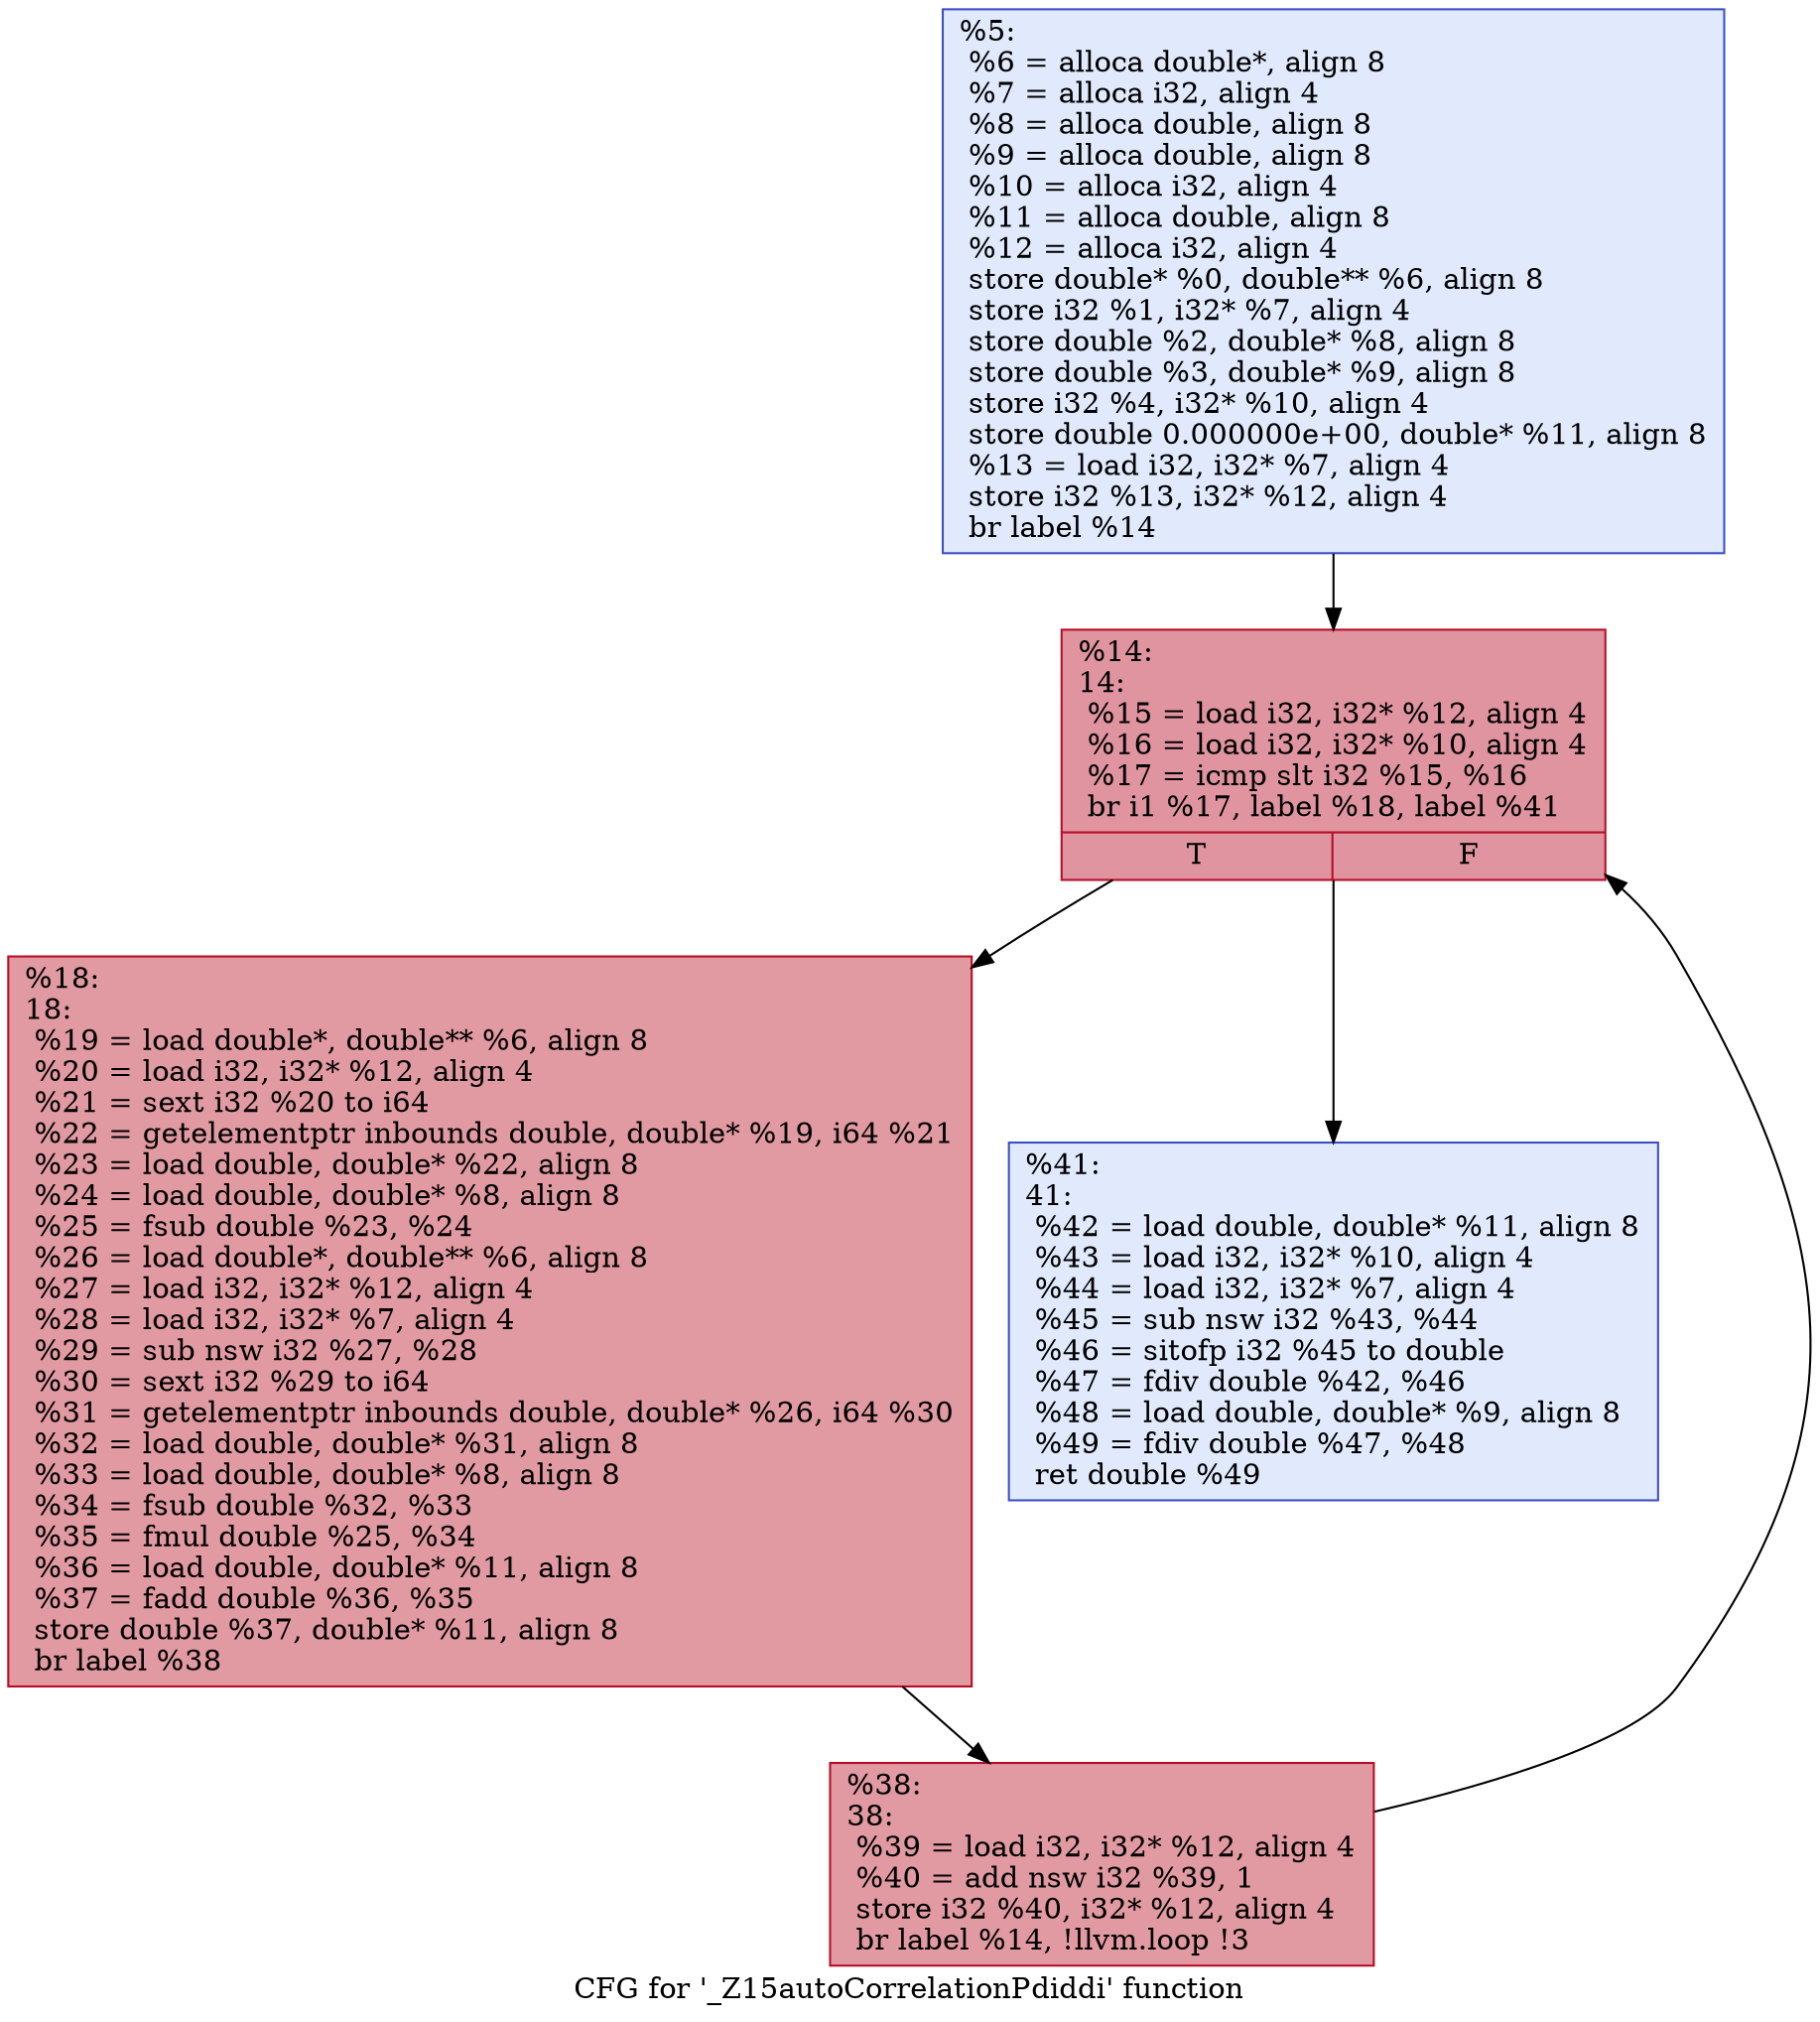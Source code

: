 digraph "CFG for '_Z15autoCorrelationPdiddi' function" {
	label="CFG for '_Z15autoCorrelationPdiddi' function";

	1 [shape=record,color="#3d50c3ff", style=filled, fillcolor="#b9d0f970",label="{%5:\l  %6 = alloca double*, align 8\l  %7 = alloca i32, align 4\l  %8 = alloca double, align 8\l  %9 = alloca double, align 8\l  %10 = alloca i32, align 4\l  %11 = alloca double, align 8\l  %12 = alloca i32, align 4\l  store double* %0, double** %6, align 8\l  store i32 %1, i32* %7, align 4\l  store double %2, double* %8, align 8\l  store double %3, double* %9, align 8\l  store i32 %4, i32* %10, align 4\l  store double 0.000000e+00, double* %11, align 8\l  %13 = load i32, i32* %7, align 4\l  store i32 %13, i32* %12, align 4\l  br label %14\l}"];
	1 -> 2;
	2 [shape=record,color="#b70d28ff", style=filled, fillcolor="#b70d2870",label="{%14:\l14:                                               \l  %15 = load i32, i32* %12, align 4\l  %16 = load i32, i32* %10, align 4\l  %17 = icmp slt i32 %15, %16\l  br i1 %17, label %18, label %41\l|{<s0>T|<s1>F}}"];
	2 -> 3;
	2 -> 4;
	3 [shape=record,color="#b70d28ff", style=filled, fillcolor="#bb1b2c70",label="{%18:\l18:                                               \l  %19 = load double*, double** %6, align 8\l  %20 = load i32, i32* %12, align 4\l  %21 = sext i32 %20 to i64\l  %22 = getelementptr inbounds double, double* %19, i64 %21\l  %23 = load double, double* %22, align 8\l  %24 = load double, double* %8, align 8\l  %25 = fsub double %23, %24\l  %26 = load double*, double** %6, align 8\l  %27 = load i32, i32* %12, align 4\l  %28 = load i32, i32* %7, align 4\l  %29 = sub nsw i32 %27, %28\l  %30 = sext i32 %29 to i64\l  %31 = getelementptr inbounds double, double* %26, i64 %30\l  %32 = load double, double* %31, align 8\l  %33 = load double, double* %8, align 8\l  %34 = fsub double %32, %33\l  %35 = fmul double %25, %34\l  %36 = load double, double* %11, align 8\l  %37 = fadd double %36, %35\l  store double %37, double* %11, align 8\l  br label %38\l}"];
	3 -> 5;
	5 [shape=record,color="#b70d28ff", style=filled, fillcolor="#bb1b2c70",label="{%38:\l38:                                               \l  %39 = load i32, i32* %12, align 4\l  %40 = add nsw i32 %39, 1\l  store i32 %40, i32* %12, align 4\l  br label %14, !llvm.loop !3\l}"];
	5 -> 2;
	4 [shape=record,color="#3d50c3ff", style=filled, fillcolor="#b9d0f970",label="{%41:\l41:                                               \l  %42 = load double, double* %11, align 8\l  %43 = load i32, i32* %10, align 4\l  %44 = load i32, i32* %7, align 4\l  %45 = sub nsw i32 %43, %44\l  %46 = sitofp i32 %45 to double\l  %47 = fdiv double %42, %46\l  %48 = load double, double* %9, align 8\l  %49 = fdiv double %47, %48\l  ret double %49\l}"];
}
